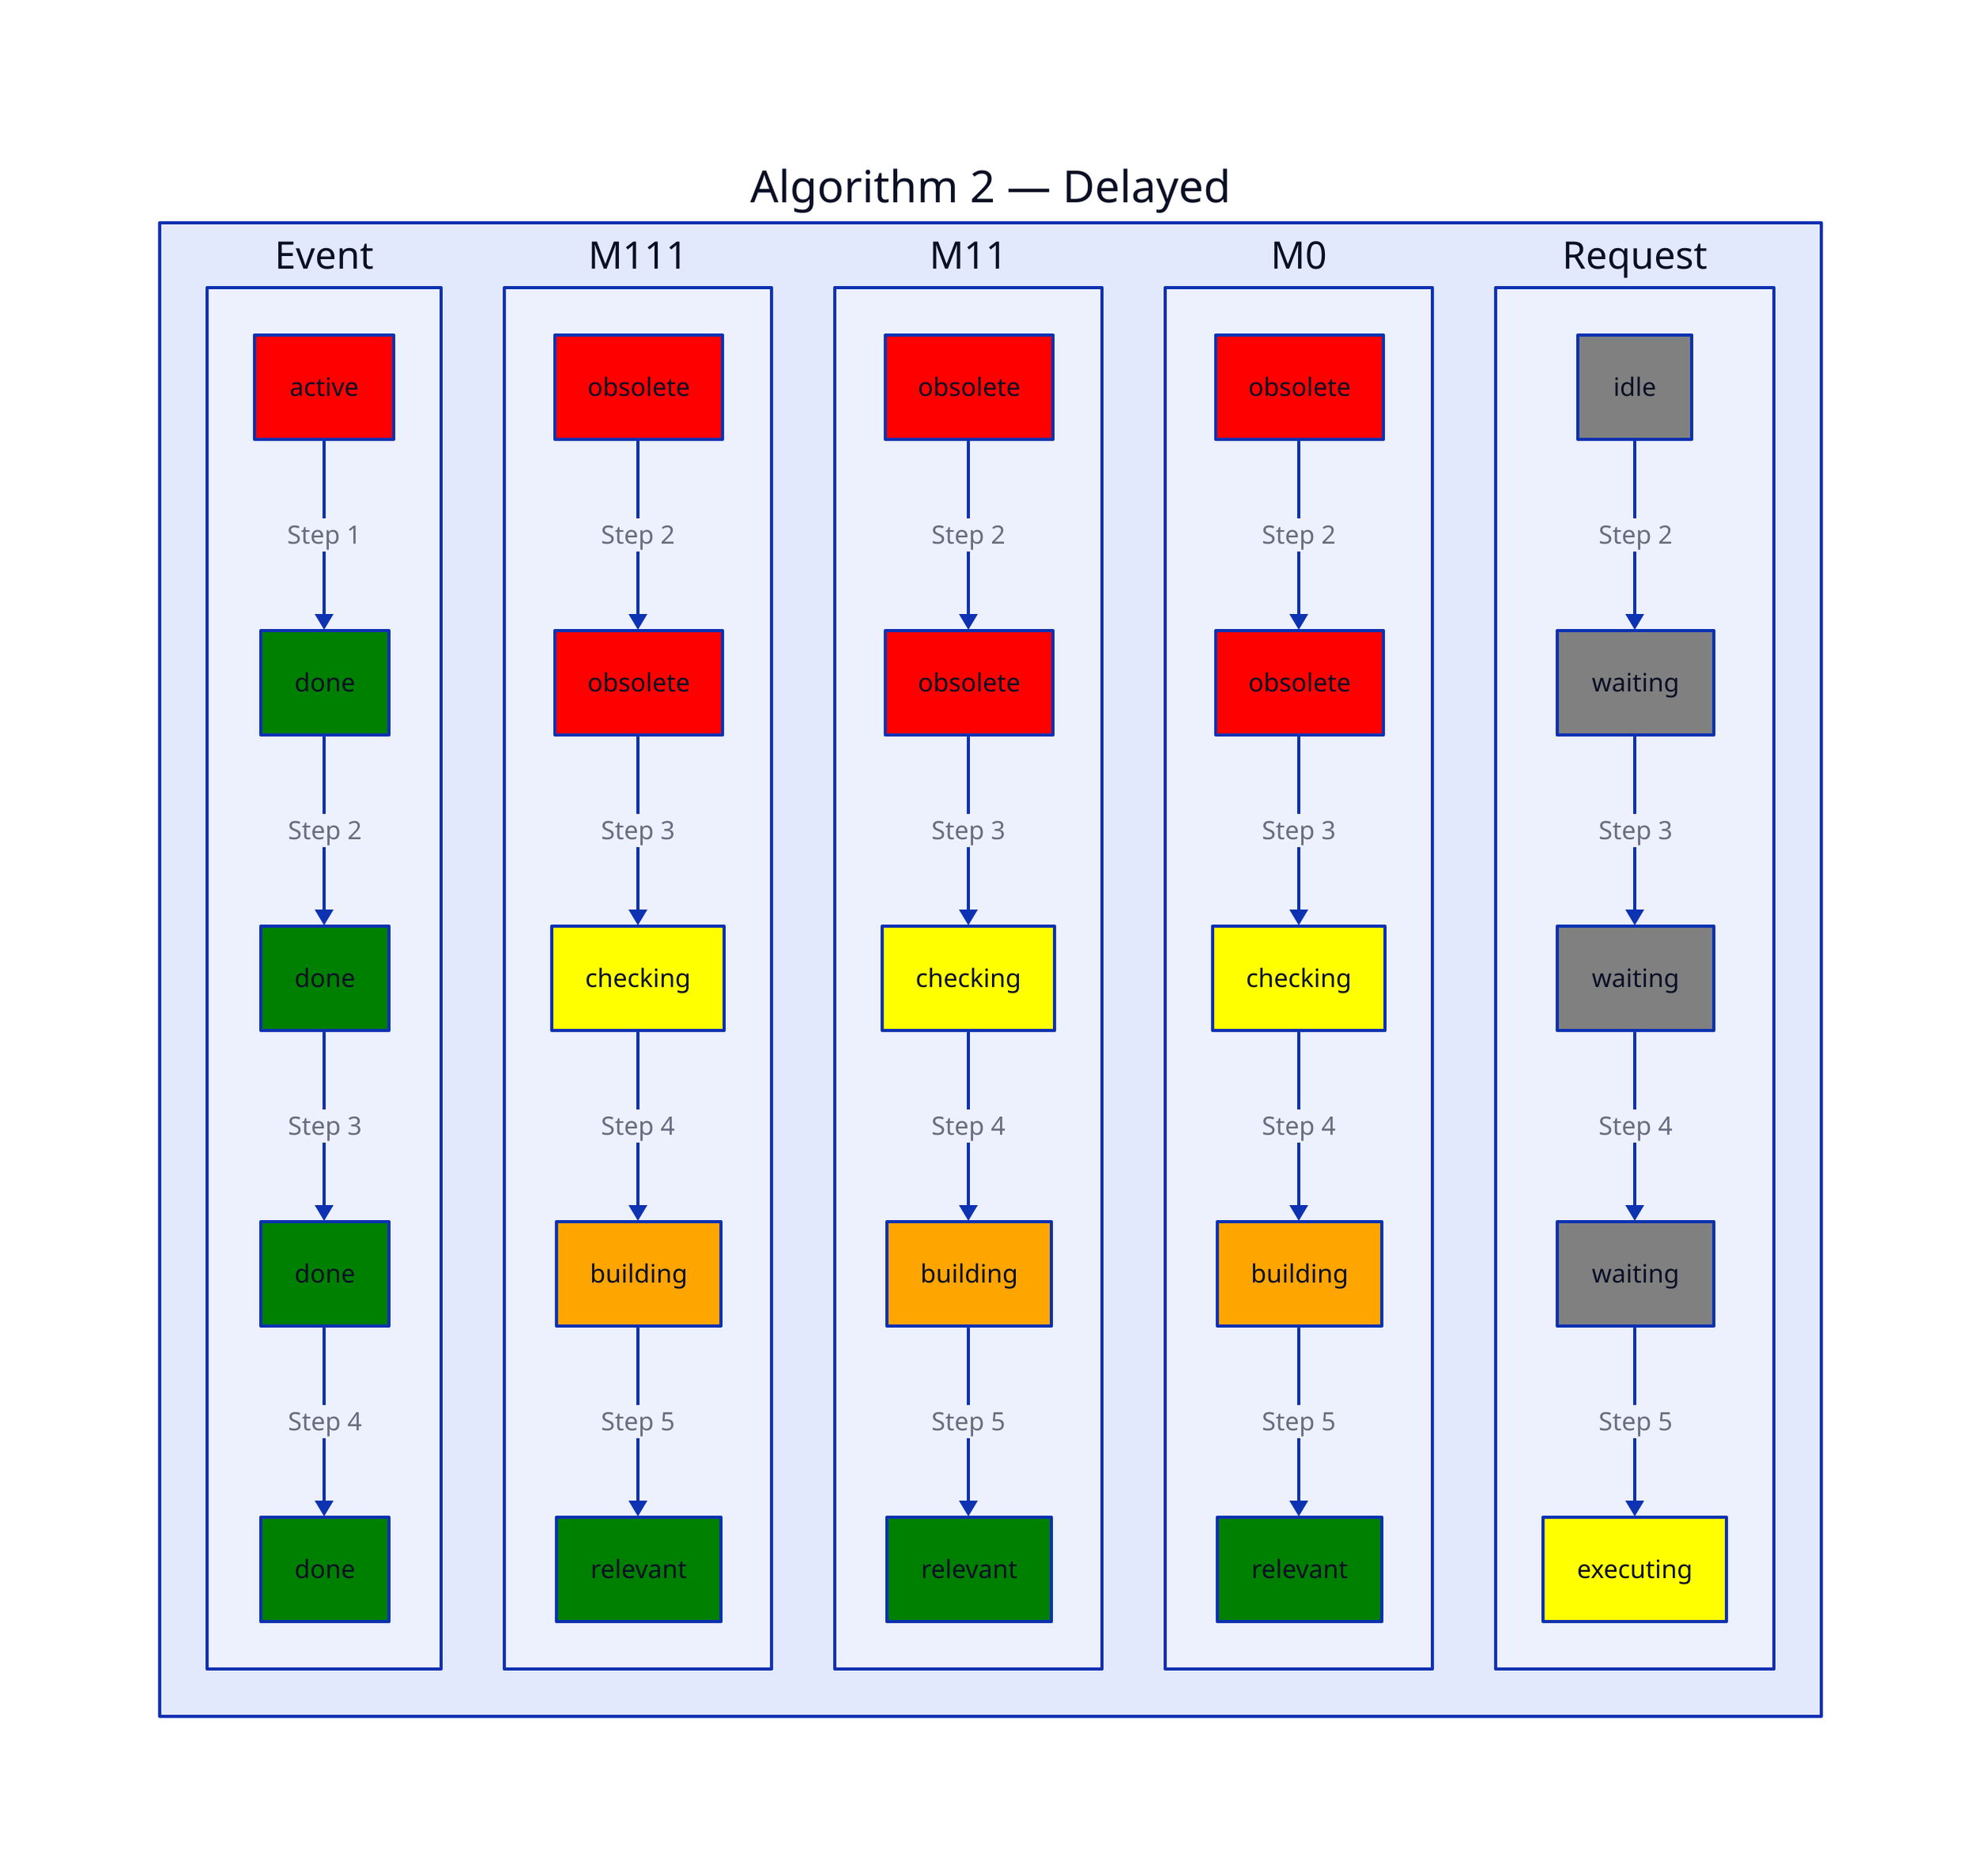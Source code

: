 A2: {
  label: "Algorithm 2 — Delayed"

  Event: {
    s1: "active" { style.fill: red }
    s2: "done" { style.fill: green }
    s3: "done" { style.fill: green }
    s4: "done" { style.fill: green }
    s5: "done" { style.fill: green }

    s1 -> s2: "Step 1"
    s2 -> s3: "Step 2"
    s3 -> s4: "Step 3"
    s4 -> s5: "Step 4"
  }

  Train: {
    label: M111

    s1: "obsolete" { style.fill: red }
    s2: "obsolete" { style.fill: red }
    s3: "checking" { style.fill: yellow }
    s4: "building" { style.fill: orange }
    s5: "relevant" { style.fill: green }

    s1 -> s2: "Step 2"
    s2 -> s3: "Step 3"
    s3 -> s4: "Step 4"
    s4 -> s5: "Step 5"
  }

  Map: {
    label: M11

    s1: "obsolete" { style.fill: red }
    s2: "obsolete" { style.fill: red }
    s3: "checking" { style.fill: yellow }
    s4: "building" { style.fill: orange }
    s5: "relevant" { style.fill: green }

    s1 -> s2: "Step 2"
    s2 -> s3: "Step 3"
    s3 -> s4: "Step 4"
    s4 -> s5: "Step 5"
  }

  Tile: {
    label: M0

    s1: "obsolete" { style.fill: red }
    s2: "obsolete" { style.fill: red }
    s3: "checking" { style.fill: yellow }
    s4: "building" { style.fill: orange }
    s5: "relevant" { style.fill: green }

    s1 -> s2: "Step 2"
    s2 -> s3: "Step 3"
    s3 -> s4: "Step 4"
    s4 -> s5: "Step 5"
  }

  Request: {
    s1: "idle" { style.fill: gray }
    s2: "waiting" { style.fill: gray }
    s3: "waiting" { style.fill: gray }
    s4: "waiting" { style.fill: gray }
    s5: "executing" { style.fill: yellow }

    s1 -> s2: "Step 2"
    s2 -> s3: "Step 3"
    s3 -> s4: "Step 4"
    s4 -> s5: "Step 5"
  }
}
